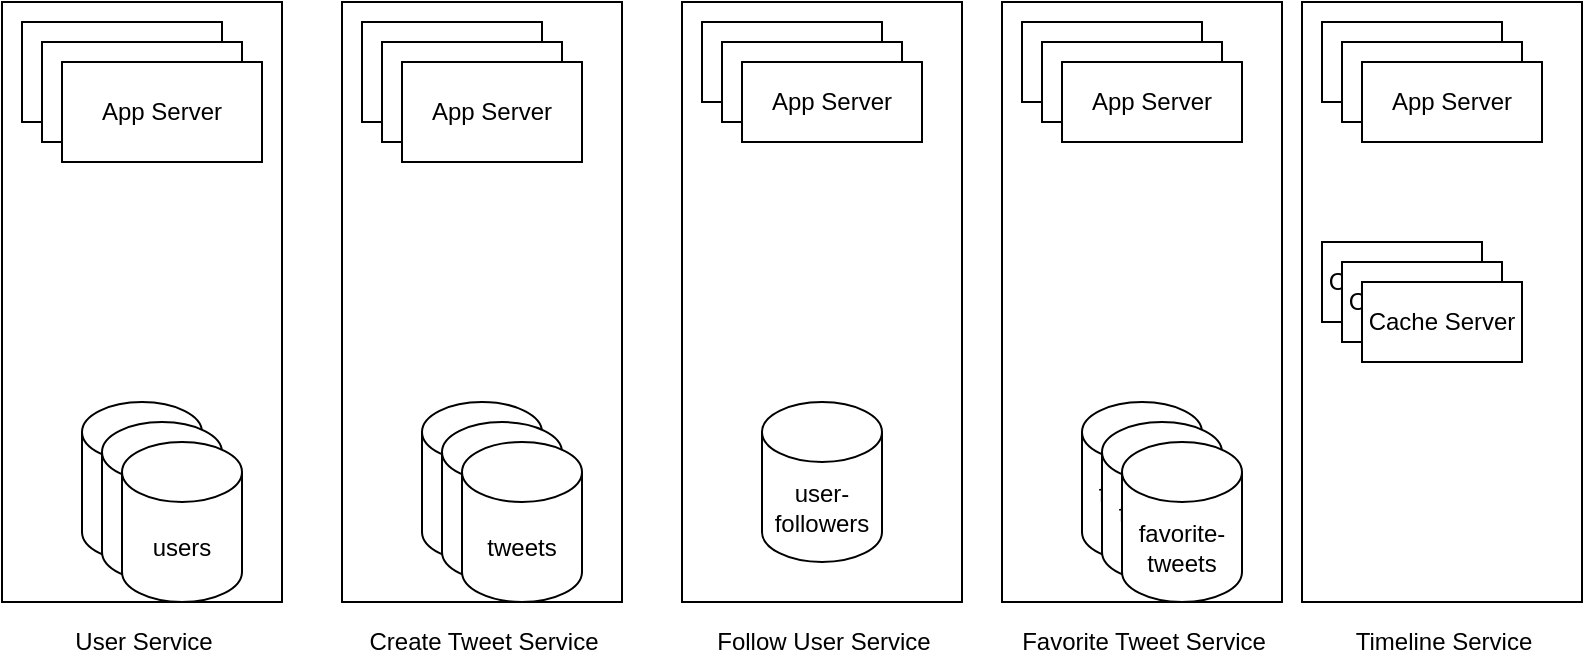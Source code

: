 <mxfile version="13.9.2" type="github">
  <diagram id="GRMSIZcS6dBet5IUKyX5" name="Page-1">
    <mxGraphModel dx="786" dy="439" grid="1" gridSize="10" guides="1" tooltips="1" connect="1" arrows="1" fold="1" page="1" pageScale="1" pageWidth="850" pageHeight="1100" math="0" shadow="0">
      <root>
        <mxCell id="0" />
        <mxCell id="1" parent="0" />
        <mxCell id="j6bsub0oAUbZr3Ido0uE-6" value="" style="group" vertex="1" connectable="0" parent="1">
          <mxGeometry x="20" y="30" width="141" height="330" as="geometry" />
        </mxCell>
        <mxCell id="j6bsub0oAUbZr3Ido0uE-3" value="" style="rounded=0;whiteSpace=wrap;html=1;" vertex="1" parent="j6bsub0oAUbZr3Ido0uE-6">
          <mxGeometry width="140" height="300" as="geometry" />
        </mxCell>
        <mxCell id="j6bsub0oAUbZr3Ido0uE-1" value="App Server" style="rounded=0;whiteSpace=wrap;html=1;" vertex="1" parent="j6bsub0oAUbZr3Ido0uE-6">
          <mxGeometry x="10" y="10" width="100" height="50" as="geometry" />
        </mxCell>
        <mxCell id="j6bsub0oAUbZr3Ido0uE-2" value="users" style="shape=cylinder3;whiteSpace=wrap;html=1;boundedLbl=1;backgroundOutline=1;size=15;" vertex="1" parent="j6bsub0oAUbZr3Ido0uE-6">
          <mxGeometry x="40" y="200" width="60" height="80" as="geometry" />
        </mxCell>
        <mxCell id="j6bsub0oAUbZr3Ido0uE-4" value="User Service" style="text;html=1;strokeColor=none;fillColor=none;align=center;verticalAlign=middle;whiteSpace=wrap;rounded=0;" vertex="1" parent="j6bsub0oAUbZr3Ido0uE-6">
          <mxGeometry x="1" y="310" width="140" height="20" as="geometry" />
        </mxCell>
        <mxCell id="j6bsub0oAUbZr3Ido0uE-7" value="" style="group" vertex="1" connectable="0" parent="1">
          <mxGeometry x="190" y="30" width="141" height="330" as="geometry" />
        </mxCell>
        <mxCell id="j6bsub0oAUbZr3Ido0uE-8" value="" style="rounded=0;whiteSpace=wrap;html=1;" vertex="1" parent="j6bsub0oAUbZr3Ido0uE-7">
          <mxGeometry width="140" height="300" as="geometry" />
        </mxCell>
        <mxCell id="j6bsub0oAUbZr3Ido0uE-9" value="App Server" style="rounded=0;whiteSpace=wrap;html=1;" vertex="1" parent="j6bsub0oAUbZr3Ido0uE-7">
          <mxGeometry x="10" y="10" width="90" height="50" as="geometry" />
        </mxCell>
        <mxCell id="j6bsub0oAUbZr3Ido0uE-10" value="tweets" style="shape=cylinder3;whiteSpace=wrap;html=1;boundedLbl=1;backgroundOutline=1;size=15;" vertex="1" parent="j6bsub0oAUbZr3Ido0uE-7">
          <mxGeometry x="40" y="200" width="60" height="80" as="geometry" />
        </mxCell>
        <mxCell id="j6bsub0oAUbZr3Ido0uE-11" value="Create Tweet Service" style="text;html=1;strokeColor=none;fillColor=none;align=center;verticalAlign=middle;whiteSpace=wrap;rounded=0;" vertex="1" parent="j6bsub0oAUbZr3Ido0uE-7">
          <mxGeometry x="1" y="310" width="140" height="20" as="geometry" />
        </mxCell>
        <mxCell id="j6bsub0oAUbZr3Ido0uE-12" value="" style="group" vertex="1" connectable="0" parent="1">
          <mxGeometry x="360" y="30" width="141" height="330" as="geometry" />
        </mxCell>
        <mxCell id="j6bsub0oAUbZr3Ido0uE-13" value="" style="rounded=0;whiteSpace=wrap;html=1;" vertex="1" parent="j6bsub0oAUbZr3Ido0uE-12">
          <mxGeometry width="140" height="300" as="geometry" />
        </mxCell>
        <mxCell id="j6bsub0oAUbZr3Ido0uE-14" value="App Server" style="rounded=0;whiteSpace=wrap;html=1;" vertex="1" parent="j6bsub0oAUbZr3Ido0uE-12">
          <mxGeometry x="10" y="10" width="90" height="40" as="geometry" />
        </mxCell>
        <mxCell id="j6bsub0oAUbZr3Ido0uE-15" value="user-followers" style="shape=cylinder3;whiteSpace=wrap;html=1;boundedLbl=1;backgroundOutline=1;size=15;" vertex="1" parent="j6bsub0oAUbZr3Ido0uE-12">
          <mxGeometry x="40" y="200" width="60" height="80" as="geometry" />
        </mxCell>
        <mxCell id="j6bsub0oAUbZr3Ido0uE-16" value="Follow User Service" style="text;html=1;strokeColor=none;fillColor=none;align=center;verticalAlign=middle;whiteSpace=wrap;rounded=0;" vertex="1" parent="j6bsub0oAUbZr3Ido0uE-12">
          <mxGeometry x="1" y="310" width="140" height="20" as="geometry" />
        </mxCell>
        <mxCell id="j6bsub0oAUbZr3Ido0uE-17" value="" style="group" vertex="1" connectable="0" parent="1">
          <mxGeometry x="520" y="30" width="141" height="330" as="geometry" />
        </mxCell>
        <mxCell id="j6bsub0oAUbZr3Ido0uE-18" value="" style="rounded=0;whiteSpace=wrap;html=1;" vertex="1" parent="j6bsub0oAUbZr3Ido0uE-17">
          <mxGeometry width="140" height="300" as="geometry" />
        </mxCell>
        <mxCell id="j6bsub0oAUbZr3Ido0uE-19" value="App Server" style="rounded=0;whiteSpace=wrap;html=1;" vertex="1" parent="j6bsub0oAUbZr3Ido0uE-17">
          <mxGeometry x="10" y="10" width="90" height="40" as="geometry" />
        </mxCell>
        <mxCell id="j6bsub0oAUbZr3Ido0uE-20" value="favorite-tweets" style="shape=cylinder3;whiteSpace=wrap;html=1;boundedLbl=1;backgroundOutline=1;size=15;" vertex="1" parent="j6bsub0oAUbZr3Ido0uE-17">
          <mxGeometry x="40" y="200" width="60" height="80" as="geometry" />
        </mxCell>
        <mxCell id="j6bsub0oAUbZr3Ido0uE-21" value="Favorite Tweet Service" style="text;html=1;strokeColor=none;fillColor=none;align=center;verticalAlign=middle;whiteSpace=wrap;rounded=0;" vertex="1" parent="j6bsub0oAUbZr3Ido0uE-17">
          <mxGeometry x="1" y="310" width="140" height="20" as="geometry" />
        </mxCell>
        <mxCell id="j6bsub0oAUbZr3Ido0uE-22" value="" style="group" vertex="1" connectable="0" parent="1">
          <mxGeometry x="670" y="30" width="141" height="330" as="geometry" />
        </mxCell>
        <mxCell id="j6bsub0oAUbZr3Ido0uE-23" value="" style="rounded=0;whiteSpace=wrap;html=1;" vertex="1" parent="j6bsub0oAUbZr3Ido0uE-22">
          <mxGeometry width="140" height="300" as="geometry" />
        </mxCell>
        <mxCell id="j6bsub0oAUbZr3Ido0uE-24" value="App Server" style="rounded=0;whiteSpace=wrap;html=1;" vertex="1" parent="j6bsub0oAUbZr3Ido0uE-22">
          <mxGeometry x="10" y="10" width="90" height="40" as="geometry" />
        </mxCell>
        <mxCell id="j6bsub0oAUbZr3Ido0uE-26" value="Timeline Service" style="text;html=1;strokeColor=none;fillColor=none;align=center;verticalAlign=middle;whiteSpace=wrap;rounded=0;" vertex="1" parent="j6bsub0oAUbZr3Ido0uE-22">
          <mxGeometry x="1" y="310" width="140" height="20" as="geometry" />
        </mxCell>
        <mxCell id="j6bsub0oAUbZr3Ido0uE-56" value="Cache Server" style="rounded=0;whiteSpace=wrap;html=1;" vertex="1" parent="j6bsub0oAUbZr3Ido0uE-22">
          <mxGeometry x="10" y="120" width="80" height="40" as="geometry" />
        </mxCell>
        <mxCell id="j6bsub0oAUbZr3Ido0uE-28" value="App Server" style="rounded=0;whiteSpace=wrap;html=1;" vertex="1" parent="1">
          <mxGeometry x="40" y="50" width="100" height="50" as="geometry" />
        </mxCell>
        <mxCell id="j6bsub0oAUbZr3Ido0uE-29" value="App Server" style="rounded=0;whiteSpace=wrap;html=1;" vertex="1" parent="1">
          <mxGeometry x="50" y="60" width="100" height="50" as="geometry" />
        </mxCell>
        <mxCell id="j6bsub0oAUbZr3Ido0uE-31" value="users" style="shape=cylinder3;whiteSpace=wrap;html=1;boundedLbl=1;backgroundOutline=1;size=15;" vertex="1" parent="1">
          <mxGeometry x="70" y="240" width="60" height="80" as="geometry" />
        </mxCell>
        <mxCell id="j6bsub0oAUbZr3Ido0uE-32" value="users" style="shape=cylinder3;whiteSpace=wrap;html=1;boundedLbl=1;backgroundOutline=1;size=15;" vertex="1" parent="1">
          <mxGeometry x="80" y="250" width="60" height="80" as="geometry" />
        </mxCell>
        <mxCell id="j6bsub0oAUbZr3Ido0uE-33" value="App Server" style="rounded=0;whiteSpace=wrap;html=1;" vertex="1" parent="1">
          <mxGeometry x="210" y="50" width="90" height="50" as="geometry" />
        </mxCell>
        <mxCell id="j6bsub0oAUbZr3Ido0uE-34" value="App Server" style="rounded=0;whiteSpace=wrap;html=1;" vertex="1" parent="1">
          <mxGeometry x="220" y="60" width="90" height="50" as="geometry" />
        </mxCell>
        <mxCell id="j6bsub0oAUbZr3Ido0uE-35" value="tweets" style="shape=cylinder3;whiteSpace=wrap;html=1;boundedLbl=1;backgroundOutline=1;size=15;" vertex="1" parent="1">
          <mxGeometry x="240" y="240" width="60" height="80" as="geometry" />
        </mxCell>
        <mxCell id="j6bsub0oAUbZr3Ido0uE-36" value="tweets" style="shape=cylinder3;whiteSpace=wrap;html=1;boundedLbl=1;backgroundOutline=1;size=15;" vertex="1" parent="1">
          <mxGeometry x="250" y="250" width="60" height="80" as="geometry" />
        </mxCell>
        <mxCell id="j6bsub0oAUbZr3Ido0uE-37" value="App Server" style="rounded=0;whiteSpace=wrap;html=1;" vertex="1" parent="1">
          <mxGeometry x="380" y="50" width="90" height="40" as="geometry" />
        </mxCell>
        <mxCell id="j6bsub0oAUbZr3Ido0uE-38" value="App Server" style="rounded=0;whiteSpace=wrap;html=1;" vertex="1" parent="1">
          <mxGeometry x="390" y="60" width="90" height="40" as="geometry" />
        </mxCell>
        <mxCell id="j6bsub0oAUbZr3Ido0uE-39" value="App Server" style="rounded=0;whiteSpace=wrap;html=1;" vertex="1" parent="1">
          <mxGeometry x="540" y="50" width="90" height="40" as="geometry" />
        </mxCell>
        <mxCell id="j6bsub0oAUbZr3Ido0uE-40" value="App Server" style="rounded=0;whiteSpace=wrap;html=1;" vertex="1" parent="1">
          <mxGeometry x="550" y="60" width="90" height="40" as="geometry" />
        </mxCell>
        <mxCell id="j6bsub0oAUbZr3Ido0uE-51" value="favorite-tweets" style="shape=cylinder3;whiteSpace=wrap;html=1;boundedLbl=1;backgroundOutline=1;size=15;" vertex="1" parent="1">
          <mxGeometry x="570" y="240" width="60" height="80" as="geometry" />
        </mxCell>
        <mxCell id="j6bsub0oAUbZr3Ido0uE-52" value="favorite-tweets" style="shape=cylinder3;whiteSpace=wrap;html=1;boundedLbl=1;backgroundOutline=1;size=15;" vertex="1" parent="1">
          <mxGeometry x="580" y="250" width="60" height="80" as="geometry" />
        </mxCell>
        <mxCell id="j6bsub0oAUbZr3Ido0uE-53" value="App Server" style="rounded=0;whiteSpace=wrap;html=1;" vertex="1" parent="1">
          <mxGeometry x="690" y="50" width="90" height="40" as="geometry" />
        </mxCell>
        <mxCell id="j6bsub0oAUbZr3Ido0uE-54" value="App Server" style="rounded=0;whiteSpace=wrap;html=1;" vertex="1" parent="1">
          <mxGeometry x="700" y="60" width="90" height="40" as="geometry" />
        </mxCell>
        <mxCell id="j6bsub0oAUbZr3Ido0uE-57" value="Cache Server" style="rounded=0;whiteSpace=wrap;html=1;" vertex="1" parent="1">
          <mxGeometry x="690" y="160" width="80" height="40" as="geometry" />
        </mxCell>
        <mxCell id="j6bsub0oAUbZr3Ido0uE-58" value="Cache Server" style="rounded=0;whiteSpace=wrap;html=1;" vertex="1" parent="1">
          <mxGeometry x="700" y="170" width="80" height="40" as="geometry" />
        </mxCell>
      </root>
    </mxGraphModel>
  </diagram>
</mxfile>
